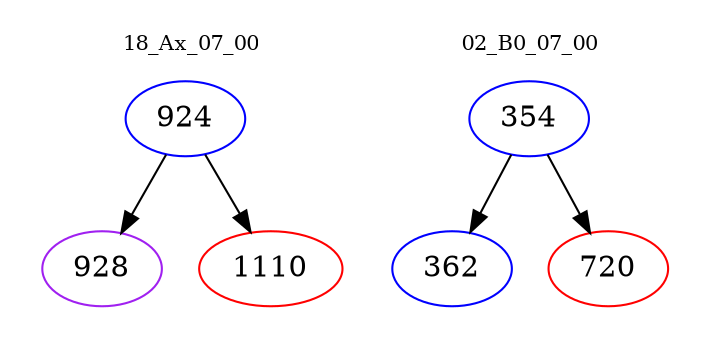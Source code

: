 digraph{
subgraph cluster_0 {
color = white
label = "18_Ax_07_00";
fontsize=10;
T0_924 [label="924", color="blue"]
T0_924 -> T0_928 [color="black"]
T0_928 [label="928", color="purple"]
T0_924 -> T0_1110 [color="black"]
T0_1110 [label="1110", color="red"]
}
subgraph cluster_1 {
color = white
label = "02_B0_07_00";
fontsize=10;
T1_354 [label="354", color="blue"]
T1_354 -> T1_362 [color="black"]
T1_362 [label="362", color="blue"]
T1_354 -> T1_720 [color="black"]
T1_720 [label="720", color="red"]
}
}
